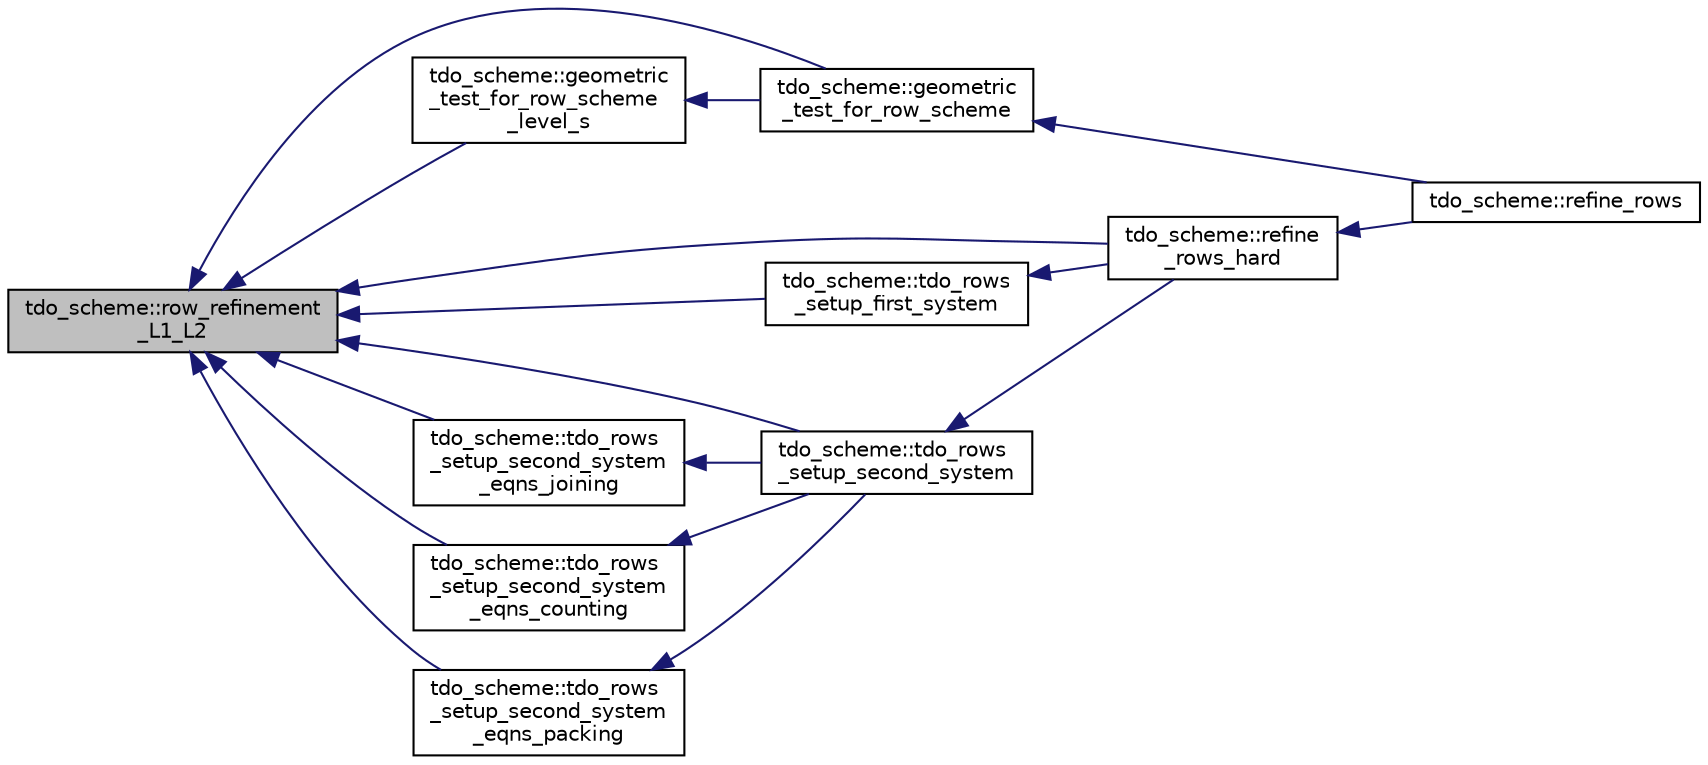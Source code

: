 digraph "tdo_scheme::row_refinement_L1_L2"
{
  edge [fontname="Helvetica",fontsize="10",labelfontname="Helvetica",labelfontsize="10"];
  node [fontname="Helvetica",fontsize="10",shape=record];
  rankdir="LR";
  Node274 [label="tdo_scheme::row_refinement\l_L1_L2",height=0.2,width=0.4,color="black", fillcolor="grey75", style="filled", fontcolor="black"];
  Node274 -> Node275 [dir="back",color="midnightblue",fontsize="10",style="solid",fontname="Helvetica"];
  Node275 [label="tdo_scheme::geometric\l_test_for_row_scheme",height=0.2,width=0.4,color="black", fillcolor="white", style="filled",URL="$d7/dbc/classtdo__scheme.html#a6c0c3c1569ea148e710836db02648b1c"];
  Node275 -> Node276 [dir="back",color="midnightblue",fontsize="10",style="solid",fontname="Helvetica"];
  Node276 [label="tdo_scheme::refine_rows",height=0.2,width=0.4,color="black", fillcolor="white", style="filled",URL="$d7/dbc/classtdo__scheme.html#a46e53efbb78910f9f40c6c747ef2e12a"];
  Node274 -> Node277 [dir="back",color="midnightblue",fontsize="10",style="solid",fontname="Helvetica"];
  Node277 [label="tdo_scheme::geometric\l_test_for_row_scheme\l_level_s",height=0.2,width=0.4,color="black", fillcolor="white", style="filled",URL="$d7/dbc/classtdo__scheme.html#a95704cce3da89d5acaf04e4fef05866d"];
  Node277 -> Node275 [dir="back",color="midnightblue",fontsize="10",style="solid",fontname="Helvetica"];
  Node274 -> Node278 [dir="back",color="midnightblue",fontsize="10",style="solid",fontname="Helvetica"];
  Node278 [label="tdo_scheme::refine\l_rows_hard",height=0.2,width=0.4,color="black", fillcolor="white", style="filled",URL="$d7/dbc/classtdo__scheme.html#ad31c51c06f5d669f6d22bac350531e69"];
  Node278 -> Node276 [dir="back",color="midnightblue",fontsize="10",style="solid",fontname="Helvetica"];
  Node274 -> Node279 [dir="back",color="midnightblue",fontsize="10",style="solid",fontname="Helvetica"];
  Node279 [label="tdo_scheme::tdo_rows\l_setup_first_system",height=0.2,width=0.4,color="black", fillcolor="white", style="filled",URL="$d7/dbc/classtdo__scheme.html#af2ea07100704a7af6b8f51bd0d7f55d1"];
  Node279 -> Node278 [dir="back",color="midnightblue",fontsize="10",style="solid",fontname="Helvetica"];
  Node274 -> Node280 [dir="back",color="midnightblue",fontsize="10",style="solid",fontname="Helvetica"];
  Node280 [label="tdo_scheme::tdo_rows\l_setup_second_system",height=0.2,width=0.4,color="black", fillcolor="white", style="filled",URL="$d7/dbc/classtdo__scheme.html#a2696ae51d7d125632db1919c9970048a"];
  Node280 -> Node278 [dir="back",color="midnightblue",fontsize="10",style="solid",fontname="Helvetica"];
  Node274 -> Node281 [dir="back",color="midnightblue",fontsize="10",style="solid",fontname="Helvetica"];
  Node281 [label="tdo_scheme::tdo_rows\l_setup_second_system\l_eqns_joining",height=0.2,width=0.4,color="black", fillcolor="white", style="filled",URL="$d7/dbc/classtdo__scheme.html#a5471aa8f875a23a6d9d70f5d72618e95"];
  Node281 -> Node280 [dir="back",color="midnightblue",fontsize="10",style="solid",fontname="Helvetica"];
  Node274 -> Node282 [dir="back",color="midnightblue",fontsize="10",style="solid",fontname="Helvetica"];
  Node282 [label="tdo_scheme::tdo_rows\l_setup_second_system\l_eqns_counting",height=0.2,width=0.4,color="black", fillcolor="white", style="filled",URL="$d7/dbc/classtdo__scheme.html#ac7886fa5ddefefa897905669fb08434f"];
  Node282 -> Node280 [dir="back",color="midnightblue",fontsize="10",style="solid",fontname="Helvetica"];
  Node274 -> Node283 [dir="back",color="midnightblue",fontsize="10",style="solid",fontname="Helvetica"];
  Node283 [label="tdo_scheme::tdo_rows\l_setup_second_system\l_eqns_packing",height=0.2,width=0.4,color="black", fillcolor="white", style="filled",URL="$d7/dbc/classtdo__scheme.html#af0d0dd149f3b51eb9ba5c7b2477f31f8"];
  Node283 -> Node280 [dir="back",color="midnightblue",fontsize="10",style="solid",fontname="Helvetica"];
}

